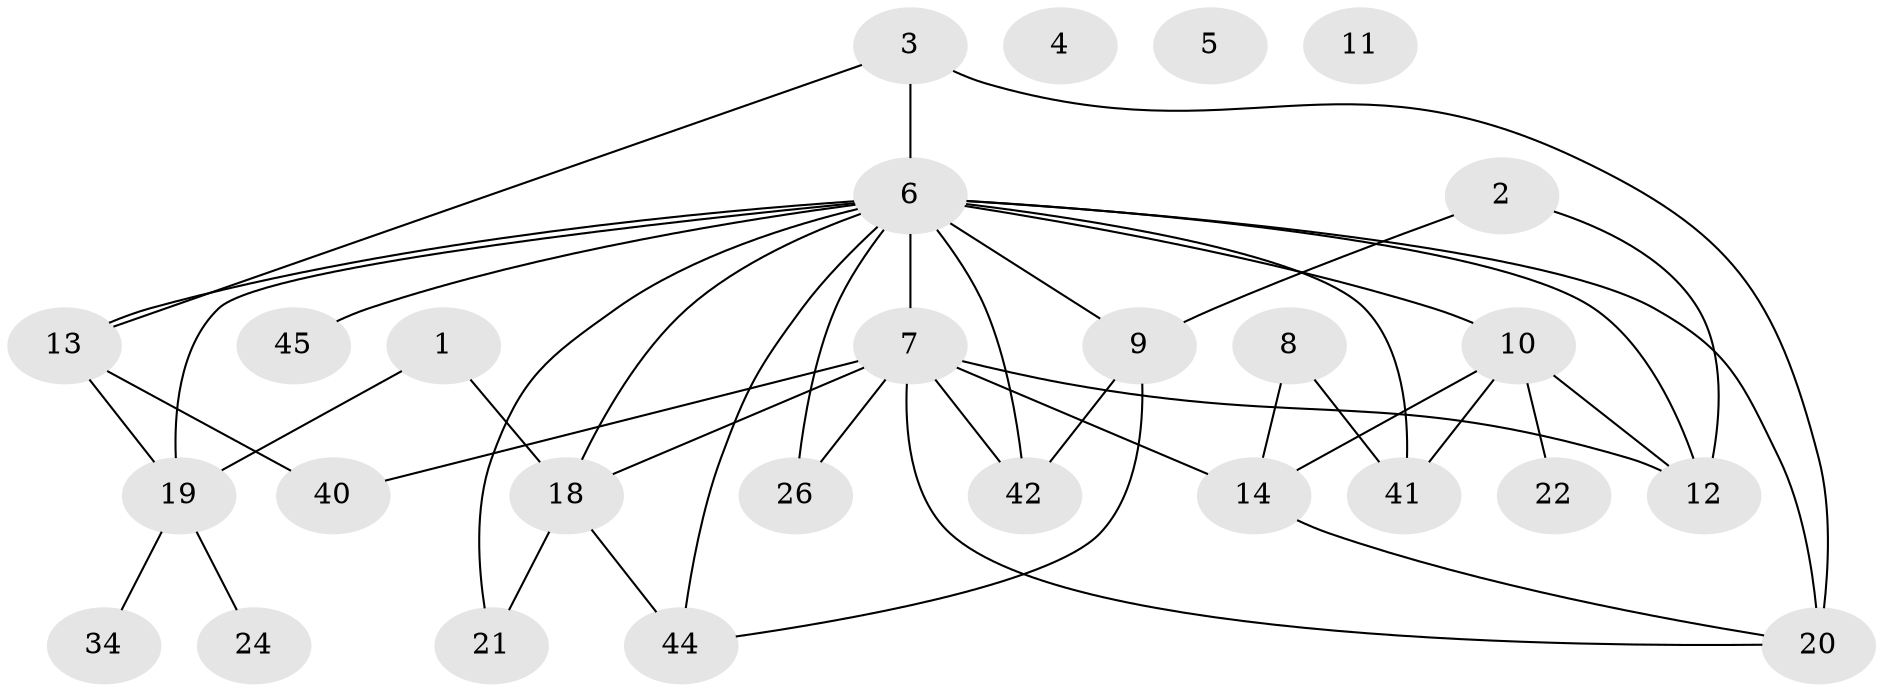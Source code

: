 // original degree distribution, {2: 0.3148148148148148, 3: 0.16666666666666666, 0: 0.05555555555555555, 7: 0.037037037037037035, 4: 0.12962962962962962, 5: 0.09259259259259259, 1: 0.1111111111111111, 6: 0.07407407407407407, 8: 0.018518518518518517}
// Generated by graph-tools (version 1.1) at 2025/16/03/04/25 18:16:26]
// undirected, 27 vertices, 43 edges
graph export_dot {
graph [start="1"]
  node [color=gray90,style=filled];
  1 [super="+16"];
  2;
  3;
  4;
  5;
  6 [super="+33+27+17+25+36"];
  7 [super="+15"];
  8;
  9 [super="+52+47"];
  10 [super="+32+28"];
  11;
  12 [super="+29"];
  13 [super="+23"];
  14;
  18 [super="+48"];
  19 [super="+35"];
  20;
  21;
  22;
  24 [super="+51"];
  26;
  34;
  40;
  41;
  42;
  44;
  45;
  1 -- 18;
  1 -- 19;
  2 -- 12;
  2 -- 9;
  3 -- 20;
  3 -- 13;
  3 -- 6;
  6 -- 19 [weight=3];
  6 -- 20 [weight=2];
  6 -- 26;
  6 -- 12 [weight=4];
  6 -- 21;
  6 -- 9 [weight=2];
  6 -- 7 [weight=2];
  6 -- 10;
  6 -- 41;
  6 -- 13 [weight=2];
  6 -- 42;
  6 -- 44;
  6 -- 45;
  6 -- 18 [weight=2];
  7 -- 40;
  7 -- 42;
  7 -- 12;
  7 -- 14;
  7 -- 20;
  7 -- 26;
  7 -- 18;
  8 -- 14;
  8 -- 41;
  9 -- 42;
  9 -- 44;
  10 -- 22;
  10 -- 41;
  10 -- 12;
  10 -- 14;
  13 -- 40;
  13 -- 19 [weight=2];
  14 -- 20;
  18 -- 21;
  18 -- 44;
  19 -- 34;
  19 -- 24;
}
